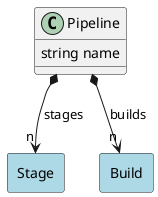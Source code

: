 @startuml

class "Pipeline" as Model {
 string name

 
}

rectangle "Stage" as Stage #lightblue {
}

Model *--> "n" Stage : stages


rectangle "Build" as Build #lightblue {
}

Model *--> "n" Build : builds





@enduml
